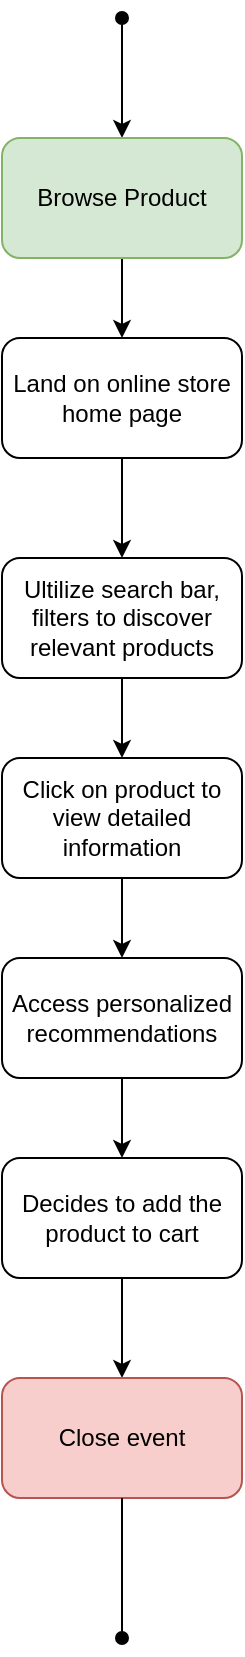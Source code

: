 <mxfile version="21.6.8" type="device">
  <diagram name="Page-1" id="dyMkaFpgLYHN4XWTXTaq">
    <mxGraphModel dx="489" dy="1802" grid="1" gridSize="10" guides="1" tooltips="1" connect="1" arrows="1" fold="1" page="1" pageScale="1" pageWidth="850" pageHeight="1100" math="0" shadow="0">
      <root>
        <mxCell id="0" />
        <mxCell id="1" parent="0" />
        <mxCell id="8UlRJDcUWpYmVw1ALDYJ-2" value="" style="endArrow=classic;html=1;rounded=0;startArrow=oval;startFill=1;entryX=0.5;entryY=0;entryDx=0;entryDy=0;" edge="1" parent="1" target="8UlRJDcUWpYmVw1ALDYJ-3">
          <mxGeometry width="50" height="50" relative="1" as="geometry">
            <mxPoint x="550" y="-1000" as="sourcePoint" />
            <mxPoint x="550" y="-940" as="targetPoint" />
          </mxGeometry>
        </mxCell>
        <mxCell id="8UlRJDcUWpYmVw1ALDYJ-5" value="" style="edgeStyle=orthogonalEdgeStyle;rounded=0;orthogonalLoop=1;jettySize=auto;html=1;" edge="1" parent="1" source="8UlRJDcUWpYmVw1ALDYJ-3" target="8UlRJDcUWpYmVw1ALDYJ-4">
          <mxGeometry relative="1" as="geometry" />
        </mxCell>
        <mxCell id="8UlRJDcUWpYmVw1ALDYJ-3" value="Browse Product" style="rounded=1;whiteSpace=wrap;html=1;fillColor=#d5e8d4;strokeColor=#82b366;" vertex="1" parent="1">
          <mxGeometry x="490" y="-940" width="120" height="60" as="geometry" />
        </mxCell>
        <mxCell id="8UlRJDcUWpYmVw1ALDYJ-7" value="" style="edgeStyle=orthogonalEdgeStyle;rounded=0;orthogonalLoop=1;jettySize=auto;html=1;" edge="1" parent="1" source="8UlRJDcUWpYmVw1ALDYJ-4" target="8UlRJDcUWpYmVw1ALDYJ-6">
          <mxGeometry relative="1" as="geometry" />
        </mxCell>
        <mxCell id="8UlRJDcUWpYmVw1ALDYJ-4" value="Land on online store home page" style="rounded=1;whiteSpace=wrap;html=1;" vertex="1" parent="1">
          <mxGeometry x="490" y="-840" width="120" height="60" as="geometry" />
        </mxCell>
        <mxCell id="8UlRJDcUWpYmVw1ALDYJ-9" value="" style="edgeStyle=orthogonalEdgeStyle;rounded=0;orthogonalLoop=1;jettySize=auto;html=1;" edge="1" parent="1" source="8UlRJDcUWpYmVw1ALDYJ-6" target="8UlRJDcUWpYmVw1ALDYJ-8">
          <mxGeometry relative="1" as="geometry" />
        </mxCell>
        <mxCell id="8UlRJDcUWpYmVw1ALDYJ-6" value="Ultilize search bar, filters to discover relevant products" style="rounded=1;whiteSpace=wrap;html=1;" vertex="1" parent="1">
          <mxGeometry x="490" y="-730" width="120" height="60" as="geometry" />
        </mxCell>
        <mxCell id="8UlRJDcUWpYmVw1ALDYJ-11" value="" style="edgeStyle=orthogonalEdgeStyle;rounded=0;orthogonalLoop=1;jettySize=auto;html=1;" edge="1" parent="1" source="8UlRJDcUWpYmVw1ALDYJ-8" target="8UlRJDcUWpYmVw1ALDYJ-10">
          <mxGeometry relative="1" as="geometry" />
        </mxCell>
        <mxCell id="8UlRJDcUWpYmVw1ALDYJ-8" value="Click on product to view detailed information" style="rounded=1;whiteSpace=wrap;html=1;" vertex="1" parent="1">
          <mxGeometry x="490" y="-630" width="120" height="60" as="geometry" />
        </mxCell>
        <mxCell id="8UlRJDcUWpYmVw1ALDYJ-13" value="" style="edgeStyle=orthogonalEdgeStyle;rounded=0;orthogonalLoop=1;jettySize=auto;html=1;" edge="1" parent="1" source="8UlRJDcUWpYmVw1ALDYJ-10" target="8UlRJDcUWpYmVw1ALDYJ-12">
          <mxGeometry relative="1" as="geometry" />
        </mxCell>
        <mxCell id="8UlRJDcUWpYmVw1ALDYJ-10" value="Access personalized recommendations" style="rounded=1;whiteSpace=wrap;html=1;" vertex="1" parent="1">
          <mxGeometry x="490" y="-530" width="120" height="60" as="geometry" />
        </mxCell>
        <mxCell id="8UlRJDcUWpYmVw1ALDYJ-15" value="" style="edgeStyle=orthogonalEdgeStyle;rounded=0;orthogonalLoop=1;jettySize=auto;html=1;" edge="1" parent="1" source="8UlRJDcUWpYmVw1ALDYJ-12" target="8UlRJDcUWpYmVw1ALDYJ-14">
          <mxGeometry relative="1" as="geometry" />
        </mxCell>
        <mxCell id="8UlRJDcUWpYmVw1ALDYJ-12" value="Decides to add the product to cart" style="rounded=1;whiteSpace=wrap;html=1;" vertex="1" parent="1">
          <mxGeometry x="490" y="-430" width="120" height="60" as="geometry" />
        </mxCell>
        <mxCell id="8UlRJDcUWpYmVw1ALDYJ-14" value="Close event" style="rounded=1;whiteSpace=wrap;html=1;fillColor=#f8cecc;strokeColor=#b85450;" vertex="1" parent="1">
          <mxGeometry x="490" y="-320" width="120" height="60" as="geometry" />
        </mxCell>
        <mxCell id="8UlRJDcUWpYmVw1ALDYJ-16" value="" style="endArrow=oval;html=1;rounded=0;exitX=0.5;exitY=1;exitDx=0;exitDy=0;endFill=1;" edge="1" parent="1" source="8UlRJDcUWpYmVw1ALDYJ-14">
          <mxGeometry width="50" height="50" relative="1" as="geometry">
            <mxPoint x="560" y="-160" as="sourcePoint" />
            <mxPoint x="550" y="-190" as="targetPoint" />
          </mxGeometry>
        </mxCell>
      </root>
    </mxGraphModel>
  </diagram>
</mxfile>
